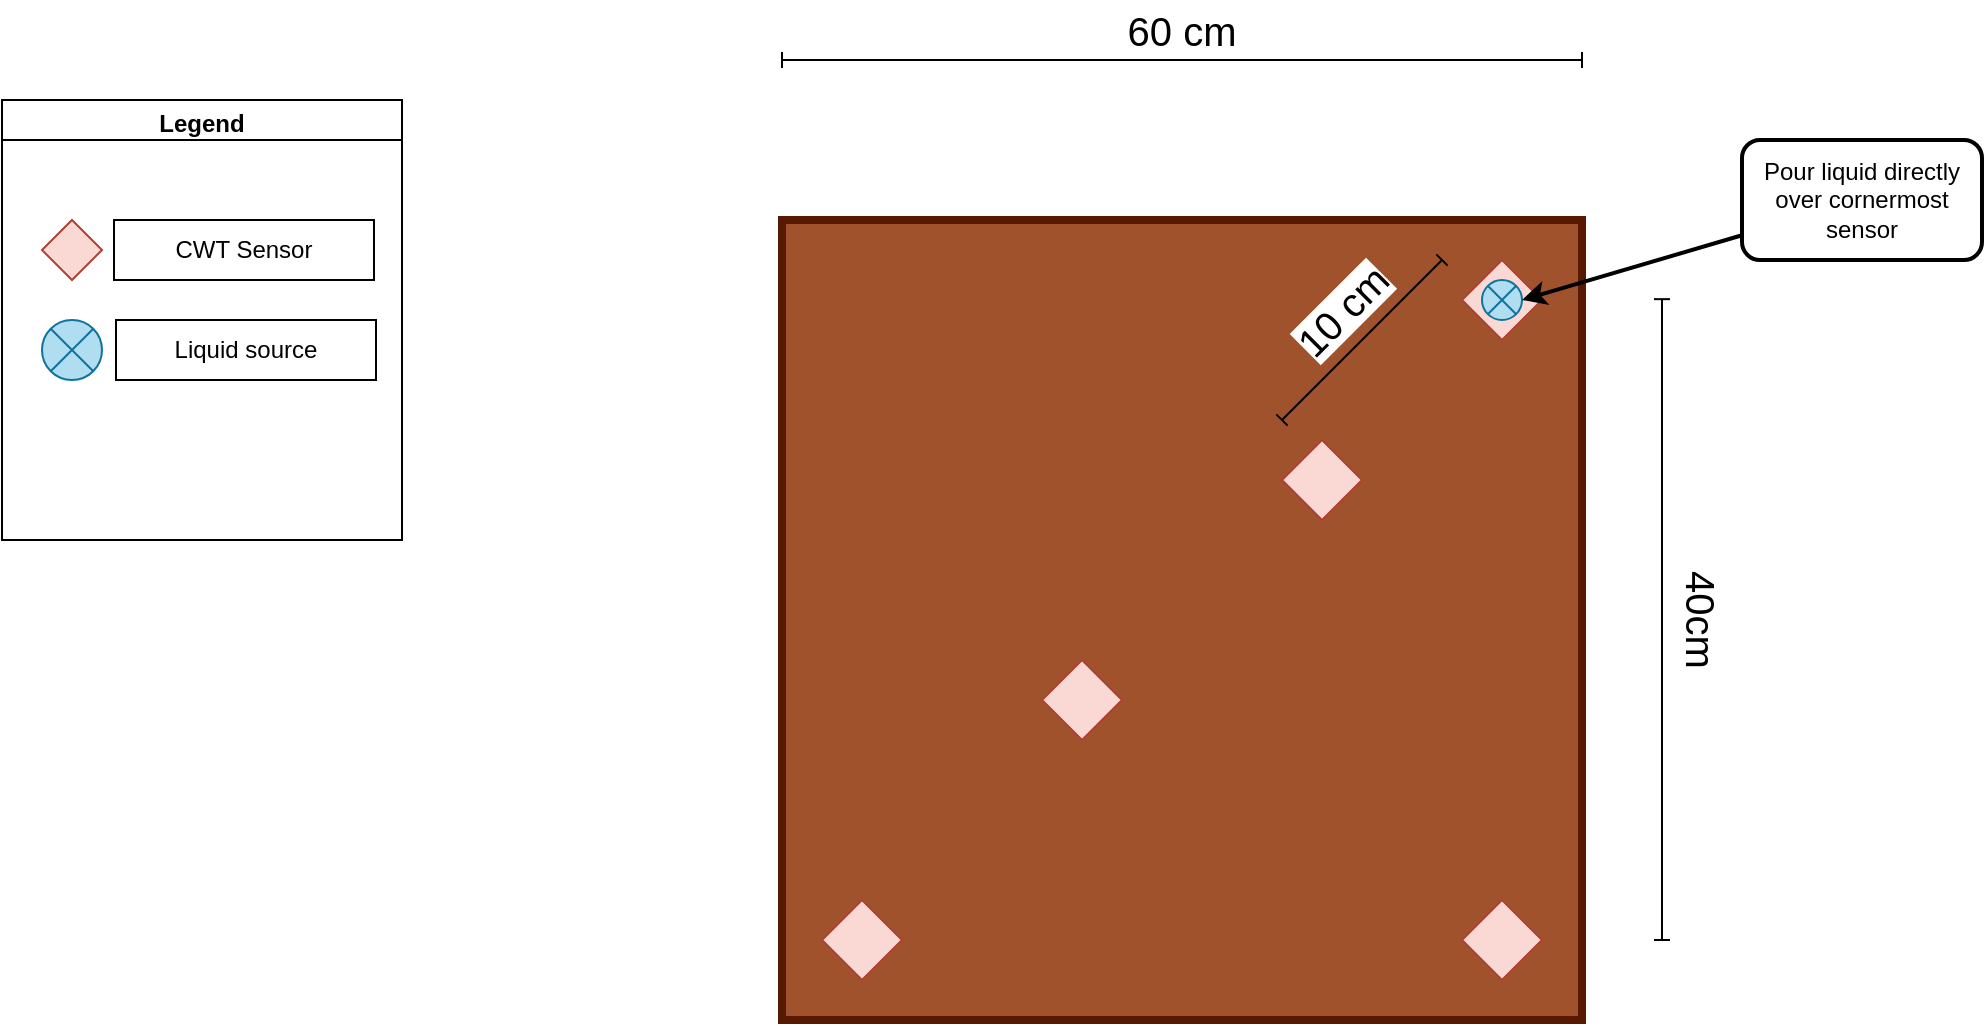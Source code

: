 <mxfile version="21.7.5" type="device">
  <diagram name="Soil Diffusion" id="1cnYu-UxykjTLAbJ7Ij1">
    <mxGraphModel dx="1302" dy="764" grid="1" gridSize="10" guides="1" tooltips="1" connect="1" arrows="1" fold="1" page="1" pageScale="1" pageWidth="1100" pageHeight="850" math="0" shadow="0">
      <root>
        <mxCell id="0" />
        <mxCell id="1" parent="0" />
        <mxCell id="RAA0hN1dL-Yfy-KfUUCs-1" value="" style="whiteSpace=wrap;html=1;aspect=fixed;fillColor=#a0522d;fontColor=#ffffff;strokeColor=#571900;strokeWidth=4;" vertex="1" parent="1">
          <mxGeometry x="440" y="120" width="400" height="400" as="geometry" />
        </mxCell>
        <mxCell id="RAA0hN1dL-Yfy-KfUUCs-2" value="Legend" style="swimlane;whiteSpace=wrap;html=1;" vertex="1" parent="1">
          <mxGeometry x="50" y="60" width="200" height="220" as="geometry" />
        </mxCell>
        <mxCell id="RAA0hN1dL-Yfy-KfUUCs-3" value="" style="whiteSpace=wrap;html=1;aspect=fixed;" vertex="1" parent="RAA0hN1dL-Yfy-KfUUCs-2">
          <mxGeometry y="20" width="200" height="200" as="geometry" />
        </mxCell>
        <mxCell id="RAA0hN1dL-Yfy-KfUUCs-5" value="CWT Sensor" style="rounded=0;whiteSpace=wrap;html=1;" vertex="1" parent="RAA0hN1dL-Yfy-KfUUCs-2">
          <mxGeometry x="56" y="60" width="130" height="30" as="geometry" />
        </mxCell>
        <mxCell id="RAA0hN1dL-Yfy-KfUUCs-4" value="" style="rhombus;whiteSpace=wrap;html=1;fillColor=#fad9d5;strokeColor=#ae4132;" vertex="1" parent="RAA0hN1dL-Yfy-KfUUCs-2">
          <mxGeometry x="20" y="60" width="30" height="30" as="geometry" />
        </mxCell>
        <mxCell id="RAA0hN1dL-Yfy-KfUUCs-21" value="" style="shape=sumEllipse;perimeter=ellipsePerimeter;whiteSpace=wrap;html=1;backgroundOutline=1;fillColor=#b1ddf0;strokeColor=#10739e;" vertex="1" parent="RAA0hN1dL-Yfy-KfUUCs-2">
          <mxGeometry x="20" y="110" width="30" height="30" as="geometry" />
        </mxCell>
        <mxCell id="RAA0hN1dL-Yfy-KfUUCs-22" value="Liquid source" style="rounded=0;whiteSpace=wrap;html=1;" vertex="1" parent="RAA0hN1dL-Yfy-KfUUCs-2">
          <mxGeometry x="57" y="110" width="130" height="30" as="geometry" />
        </mxCell>
        <mxCell id="RAA0hN1dL-Yfy-KfUUCs-8" value="" style="rhombus;whiteSpace=wrap;html=1;fillColor=#fad9d5;strokeColor=#ae4132;" vertex="1" parent="1">
          <mxGeometry x="780" y="140" width="40" height="40" as="geometry" />
        </mxCell>
        <mxCell id="RAA0hN1dL-Yfy-KfUUCs-9" value="" style="rhombus;whiteSpace=wrap;html=1;fillColor=#fad9d5;strokeColor=#ae4132;" vertex="1" parent="1">
          <mxGeometry x="460" y="460" width="40" height="40" as="geometry" />
        </mxCell>
        <mxCell id="RAA0hN1dL-Yfy-KfUUCs-10" value="" style="rhombus;whiteSpace=wrap;html=1;fillColor=#fad9d5;strokeColor=#ae4132;" vertex="1" parent="1">
          <mxGeometry x="780" y="460" width="40" height="40" as="geometry" />
        </mxCell>
        <mxCell id="RAA0hN1dL-Yfy-KfUUCs-11" value="" style="rhombus;whiteSpace=wrap;html=1;fillColor=#fad9d5;strokeColor=#ae4132;" vertex="1" parent="1">
          <mxGeometry x="690" y="230" width="40" height="40" as="geometry" />
        </mxCell>
        <mxCell id="RAA0hN1dL-Yfy-KfUUCs-12" value="" style="rhombus;whiteSpace=wrap;html=1;fillColor=#fad9d5;strokeColor=#ae4132;" vertex="1" parent="1">
          <mxGeometry x="570" y="340" width="40" height="40" as="geometry" />
        </mxCell>
        <mxCell id="RAA0hN1dL-Yfy-KfUUCs-13" value="" style="endArrow=baseDash;html=1;rounded=0;startArrow=baseDash;startFill=0;endFill=0;" edge="1" parent="1">
          <mxGeometry width="50" height="50" relative="1" as="geometry">
            <mxPoint x="440" y="40" as="sourcePoint" />
            <mxPoint x="840" y="40" as="targetPoint" />
          </mxGeometry>
        </mxCell>
        <mxCell id="RAA0hN1dL-Yfy-KfUUCs-16" value="&lt;font style=&quot;font-size: 20px;&quot;&gt;60 cm&lt;/font&gt;" style="text;html=1;strokeColor=none;fillColor=none;align=center;verticalAlign=middle;whiteSpace=wrap;rounded=0;" vertex="1" parent="1">
          <mxGeometry x="610" y="10" width="60" height="30" as="geometry" />
        </mxCell>
        <mxCell id="RAA0hN1dL-Yfy-KfUUCs-18" value="" style="endArrow=baseDash;html=1;rounded=0;startArrow=baseDash;startFill=0;endFill=0;" edge="1" parent="1">
          <mxGeometry width="50" height="50" relative="1" as="geometry">
            <mxPoint x="690" y="220" as="sourcePoint" />
            <mxPoint x="770" y="140" as="targetPoint" />
          </mxGeometry>
        </mxCell>
        <mxCell id="RAA0hN1dL-Yfy-KfUUCs-20" value="&lt;font style=&quot;font-size: 20px; background-color: rgb(255, 255, 255);&quot;&gt;10 cm&lt;/font&gt;" style="text;html=1;strokeColor=none;fillColor=none;align=center;verticalAlign=middle;whiteSpace=wrap;rounded=0;rotation=-45;" vertex="1" parent="1">
          <mxGeometry x="690" y="150" width="60" height="30" as="geometry" />
        </mxCell>
        <mxCell id="RAA0hN1dL-Yfy-KfUUCs-23" value="" style="shape=sumEllipse;perimeter=ellipsePerimeter;whiteSpace=wrap;html=1;backgroundOutline=1;fillColor=#b1ddf0;strokeColor=#10739e;" vertex="1" parent="1">
          <mxGeometry x="790" y="150" width="20" height="20" as="geometry" />
        </mxCell>
        <mxCell id="RAA0hN1dL-Yfy-KfUUCs-25" style="rounded=0;orthogonalLoop=1;jettySize=auto;html=1;entryX=1;entryY=0.5;entryDx=0;entryDy=0;strokeWidth=2;" edge="1" parent="1" source="RAA0hN1dL-Yfy-KfUUCs-24" target="RAA0hN1dL-Yfy-KfUUCs-23">
          <mxGeometry relative="1" as="geometry" />
        </mxCell>
        <mxCell id="RAA0hN1dL-Yfy-KfUUCs-24" value="Pour liquid directly over cornermost sensor" style="rounded=1;whiteSpace=wrap;html=1;strokeWidth=2;" vertex="1" parent="1">
          <mxGeometry x="920" y="80" width="120" height="60" as="geometry" />
        </mxCell>
        <mxCell id="RAA0hN1dL-Yfy-KfUUCs-27" value="" style="endArrow=baseDash;html=1;rounded=0;startArrow=baseDash;startFill=0;endFill=0;" edge="1" parent="1">
          <mxGeometry width="50" height="50" relative="1" as="geometry">
            <mxPoint x="880" y="159.58" as="sourcePoint" />
            <mxPoint x="880" y="480" as="targetPoint" />
          </mxGeometry>
        </mxCell>
        <mxCell id="RAA0hN1dL-Yfy-KfUUCs-28" value="&lt;font style=&quot;font-size: 20px;&quot;&gt;40cm&lt;/font&gt;" style="text;html=1;strokeColor=none;fillColor=none;align=center;verticalAlign=middle;whiteSpace=wrap;rounded=0;rotation=90;" vertex="1" parent="1">
          <mxGeometry x="870" y="305" width="60" height="30" as="geometry" />
        </mxCell>
      </root>
    </mxGraphModel>
  </diagram>
</mxfile>
